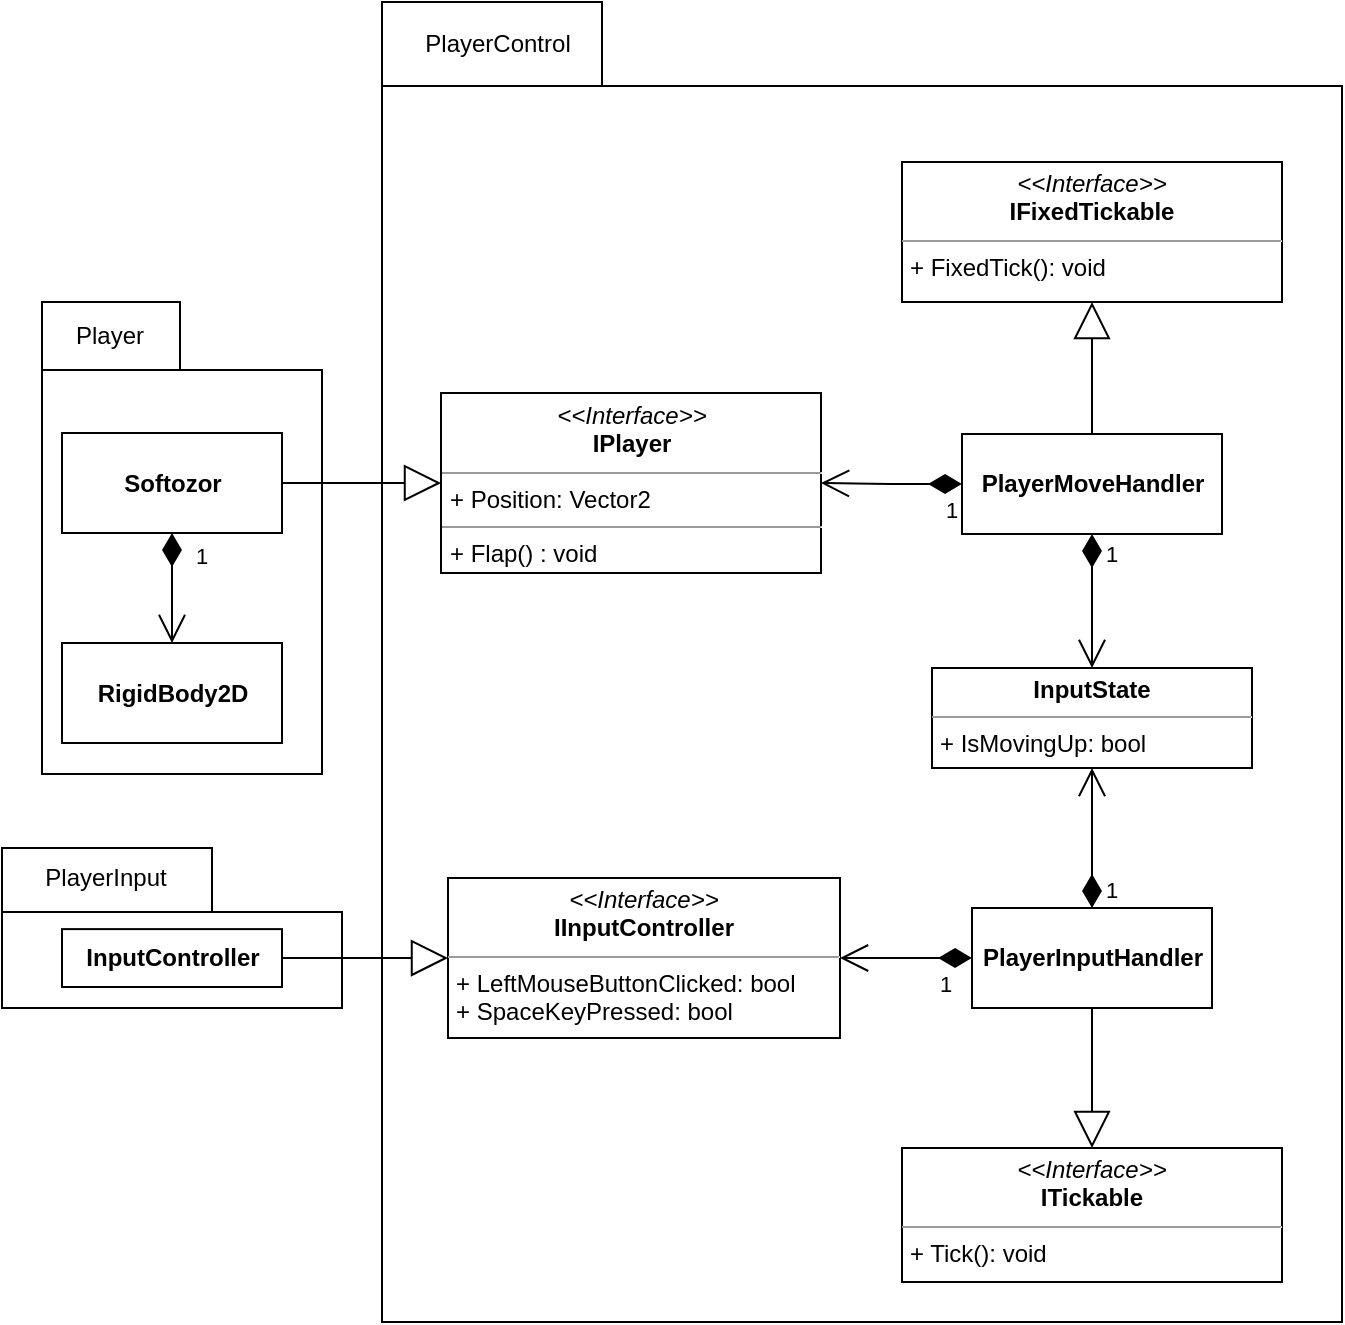 <mxfile version="11.0.6" type="github"><diagram id="5QWx70jjApaeoW6ejvCs" name="Page-1"><mxGraphModel dx="1127" dy="927" grid="0" gridSize="10" guides="1" tooltips="1" connect="1" arrows="1" fold="1" page="1" pageScale="1" pageWidth="850" pageHeight="1100" math="0" shadow="0"><root><mxCell id="0"/><mxCell id="1" parent="0"/><mxCell id="ToaXeqqIe8jcYbMbpF-4-21" value="" style="group" parent="1" vertex="1" connectable="0"><mxGeometry x="320" y="100" width="480" height="660" as="geometry"/></mxCell><mxCell id="ToaXeqqIe8jcYbMbpF-4-19" value="" style="shape=folder;fontStyle=1;spacingTop=10;tabWidth=110;tabHeight=42;tabPosition=left;html=1;" parent="ToaXeqqIe8jcYbMbpF-4-21" vertex="1"><mxGeometry width="480" height="660" as="geometry"/></mxCell><mxCell id="ToaXeqqIe8jcYbMbpF-4-20" value="PlayerControl" style="text;html=1;strokeColor=none;fillColor=none;align=center;verticalAlign=middle;whiteSpace=wrap;rounded=0;" parent="ToaXeqqIe8jcYbMbpF-4-21" vertex="1"><mxGeometry x="27.575" y="6" width="59.836" height="30" as="geometry"/></mxCell><mxCell id="ToaXeqqIe8jcYbMbpF-4-16" value="&lt;p style=&quot;margin: 0px ; margin-top: 4px ; text-align: center&quot;&gt;&lt;i&gt;&amp;lt;&amp;lt;Interface&amp;gt;&amp;gt;&lt;/i&gt;&lt;br&gt;&lt;b&gt;IInputController&lt;/b&gt;&lt;/p&gt;&lt;hr size=&quot;1&quot;&gt;&lt;p style=&quot;margin: 0px ; margin-left: 4px&quot;&gt;+ LeftMouseButtonClicked: bool&lt;br&gt;+ SpaceKeyPressed: bool&lt;/p&gt;" style="verticalAlign=top;align=left;overflow=fill;fontSize=12;fontFamily=Helvetica;html=1;" parent="ToaXeqqIe8jcYbMbpF-4-21" vertex="1"><mxGeometry x="33" y="438" width="196" height="80" as="geometry"/></mxCell><mxCell id="sqRLTa8gp-3EBymDpfs5-2" value="&lt;p style=&quot;margin: 0px ; margin-top: 4px ; text-align: center&quot;&gt;&lt;i&gt;&amp;lt;&amp;lt;Interface&amp;gt;&amp;gt;&lt;/i&gt;&lt;br&gt;&lt;b&gt;IPlayer&lt;/b&gt;&lt;/p&gt;&lt;hr size=&quot;1&quot;&gt;&lt;p style=&quot;margin: 0px ; margin-left: 4px&quot;&gt;+ Position: Vector2&lt;br&gt;&lt;/p&gt;&lt;hr size=&quot;1&quot;&gt;&lt;p style=&quot;margin: 0px ; margin-left: 4px&quot;&gt;+ Flap() : void&lt;br&gt;&lt;br&gt;&lt;/p&gt;" style="verticalAlign=top;align=left;overflow=fill;fontSize=12;fontFamily=Helvetica;html=1;" parent="ToaXeqqIe8jcYbMbpF-4-21" vertex="1"><mxGeometry x="29.5" y="195.5" width="190" height="90" as="geometry"/></mxCell><mxCell id="ToaXeqqIe8jcYbMbpF-4-5" value="&lt;b&gt;PlayerMoveHandler&lt;/b&gt;" style="html=1;" parent="1" vertex="1"><mxGeometry x="610" y="316" width="130" height="50" as="geometry"/></mxCell><mxCell id="ToaXeqqIe8jcYbMbpF-4-6" value="&lt;p style=&quot;margin: 0px ; margin-top: 4px ; text-align: center&quot;&gt;&lt;i&gt;&amp;lt;&amp;lt;Interface&amp;gt;&amp;gt;&lt;/i&gt;&lt;br&gt;&lt;b&gt;IFixedTickable&lt;/b&gt;&lt;/p&gt;&lt;hr size=&quot;1&quot;&gt;&lt;p style=&quot;margin: 0px ; margin-left: 4px&quot;&gt;&lt;/p&gt;&lt;p style=&quot;margin: 0px ; margin-left: 4px&quot;&gt;+ FixedTick(): void&lt;br&gt;&lt;br&gt;&lt;/p&gt;" style="verticalAlign=top;align=left;overflow=fill;fontSize=12;fontFamily=Helvetica;html=1;" parent="1" vertex="1"><mxGeometry x="580" y="180" width="190" height="70" as="geometry"/></mxCell><mxCell id="ToaXeqqIe8jcYbMbpF-4-7" value="" style="endArrow=block;endSize=16;endFill=0;html=1;entryX=0.5;entryY=1;entryDx=0;entryDy=0;" parent="1" source="ToaXeqqIe8jcYbMbpF-4-5" target="ToaXeqqIe8jcYbMbpF-4-6" edge="1"><mxGeometry width="160" relative="1" as="geometry"><mxPoint x="675" y="153" as="sourcePoint"/><mxPoint x="675" y="153" as="targetPoint"/></mxGeometry></mxCell><mxCell id="ToaXeqqIe8jcYbMbpF-4-8" value="1" style="endArrow=open;html=1;endSize=12;startArrow=diamondThin;startSize=14;startFill=1;edgeStyle=orthogonalEdgeStyle;align=left;verticalAlign=bottom;entryX=1;entryY=0.5;entryDx=0;entryDy=0;" parent="1" source="ToaXeqqIe8jcYbMbpF-4-5" target="sqRLTa8gp-3EBymDpfs5-2" edge="1"><mxGeometry x="-0.724" y="22" relative="1" as="geometry"><mxPoint x="60" y="338" as="sourcePoint"/><mxPoint x="540" y="339" as="targetPoint"/><mxPoint as="offset"/></mxGeometry></mxCell><mxCell id="ToaXeqqIe8jcYbMbpF-4-9" value="&lt;p style=&quot;margin: 0px ; margin-top: 4px ; text-align: center&quot;&gt;&lt;b&gt;InputState&lt;/b&gt;&lt;/p&gt;&lt;hr size=&quot;1&quot;&gt;&lt;p style=&quot;margin: 0px ; margin-left: 4px&quot;&gt;+ IsMovingUp: bool&lt;/p&gt;" style="verticalAlign=top;align=left;overflow=fill;fontSize=12;fontFamily=Helvetica;html=1;" parent="1" vertex="1"><mxGeometry x="595" y="433" width="160" height="50" as="geometry"/></mxCell><mxCell id="ToaXeqqIe8jcYbMbpF-4-10" value="1" style="endArrow=open;html=1;endSize=12;startArrow=diamondThin;startSize=14;startFill=1;edgeStyle=orthogonalEdgeStyle;align=left;verticalAlign=bottom;entryX=0.5;entryY=0;entryDx=0;entryDy=0;" parent="1" source="ToaXeqqIe8jcYbMbpF-4-5" target="ToaXeqqIe8jcYbMbpF-4-9" edge="1"><mxGeometry x="-0.432" y="5" relative="1" as="geometry"><mxPoint x="675" y="363" as="sourcePoint"/><mxPoint x="675" y="523" as="targetPoint"/><mxPoint as="offset"/></mxGeometry></mxCell><mxCell id="ToaXeqqIe8jcYbMbpF-4-11" value="&lt;b&gt;PlayerInputHandler&lt;/b&gt;" style="html=1;" parent="1" vertex="1"><mxGeometry x="615" y="553" width="120" height="50" as="geometry"/></mxCell><mxCell id="ToaXeqqIe8jcYbMbpF-4-12" value="&lt;p style=&quot;margin: 0px ; margin-top: 4px ; text-align: center&quot;&gt;&lt;i&gt;&amp;lt;&amp;lt;Interface&amp;gt;&amp;gt;&lt;/i&gt;&lt;br&gt;&lt;b&gt;ITickable&lt;/b&gt;&lt;/p&gt;&lt;hr size=&quot;1&quot;&gt;&lt;p style=&quot;margin: 0px ; margin-left: 4px&quot;&gt;&lt;/p&gt;&lt;p style=&quot;margin: 0px ; margin-left: 4px&quot;&gt;+ Tick(): void&lt;br&gt;&lt;br&gt;&lt;/p&gt;" style="verticalAlign=top;align=left;overflow=fill;fontSize=12;fontFamily=Helvetica;html=1;" parent="1" vertex="1"><mxGeometry x="580" y="673" width="190" height="67" as="geometry"/></mxCell><mxCell id="ToaXeqqIe8jcYbMbpF-4-13" value="" style="endArrow=block;endSize=16;endFill=0;html=1;entryX=0.5;entryY=0;entryDx=0;entryDy=0;" parent="1" source="ToaXeqqIe8jcYbMbpF-4-11" target="ToaXeqqIe8jcYbMbpF-4-12" edge="1"><mxGeometry width="160" relative="1" as="geometry"><mxPoint x="675" y="603" as="sourcePoint"/><mxPoint x="675" y="763" as="targetPoint"/></mxGeometry></mxCell><mxCell id="ToaXeqqIe8jcYbMbpF-4-14" value="1" style="endArrow=open;html=1;endSize=12;startArrow=diamondThin;startSize=14;startFill=1;edgeStyle=orthogonalEdgeStyle;align=left;verticalAlign=bottom;entryX=0.5;entryY=1;entryDx=0;entryDy=0;" parent="1" source="ToaXeqqIe8jcYbMbpF-4-11" target="ToaXeqqIe8jcYbMbpF-4-9" edge="1"><mxGeometry x="-1" y="-5" relative="1" as="geometry"><mxPoint x="675" y="393" as="sourcePoint"/><mxPoint x="675" y="393" as="targetPoint"/><mxPoint as="offset"/></mxGeometry></mxCell><mxCell id="ToaXeqqIe8jcYbMbpF-4-18" value="1" style="endArrow=open;html=1;endSize=12;startArrow=diamondThin;startSize=14;startFill=1;edgeStyle=orthogonalEdgeStyle;align=left;verticalAlign=bottom;entryX=1;entryY=0.5;entryDx=0;entryDy=0;" parent="1" source="ToaXeqqIe8jcYbMbpF-4-11" target="ToaXeqqIe8jcYbMbpF-4-16" edge="1"><mxGeometry x="-0.455" y="22" relative="1" as="geometry"><mxPoint x="735" y="578" as="sourcePoint"/><mxPoint x="790" y="540" as="targetPoint"/><mxPoint as="offset"/></mxGeometry></mxCell><mxCell id="ftJzbBy8Dw-CF54YHf7u-1" value="" style="group" parent="1" vertex="1" connectable="0"><mxGeometry x="130" y="523" width="170" height="110" as="geometry"/></mxCell><mxCell id="ToaXeqqIe8jcYbMbpF-4-26" value="" style="group" parent="ftJzbBy8Dw-CF54YHf7u-1" vertex="1" connectable="0"><mxGeometry width="170" height="110" as="geometry"/></mxCell><mxCell id="ToaXeqqIe8jcYbMbpF-4-24" value="" style="shape=folder;fontStyle=1;spacingTop=10;tabWidth=105;tabHeight=32;tabPosition=left;html=1;" parent="ToaXeqqIe8jcYbMbpF-4-26" vertex="1"><mxGeometry width="170" height="80" as="geometry"/></mxCell><mxCell id="ToaXeqqIe8jcYbMbpF-4-25" value="PlayerInput" style="text;html=1;strokeColor=none;fillColor=none;align=center;verticalAlign=middle;whiteSpace=wrap;rounded=0;" parent="ToaXeqqIe8jcYbMbpF-4-26" vertex="1"><mxGeometry x="39.087" y="11.66" width="25.5" height="7.029" as="geometry"/></mxCell><mxCell id="ToaXeqqIe8jcYbMbpF-4-15" value="&lt;b&gt;InputController&lt;/b&gt;" style="html=1;" parent="ToaXeqqIe8jcYbMbpF-4-26" vertex="1"><mxGeometry x="30" y="40.553" width="110" height="28.947" as="geometry"/></mxCell><mxCell id="ToaXeqqIe8jcYbMbpF-4-17" value="" style="endArrow=block;endSize=16;endFill=0;html=1;entryX=0;entryY=0.5;entryDx=0;entryDy=0;exitX=1;exitY=0.5;exitDx=0;exitDy=0;" parent="1" source="ToaXeqqIe8jcYbMbpF-4-15" target="ToaXeqqIe8jcYbMbpF-4-16" edge="1"><mxGeometry width="160" relative="1" as="geometry"><mxPoint x="930" y="578" as="sourcePoint"/><mxPoint x="1090" y="578" as="targetPoint"/></mxGeometry></mxCell><mxCell id="guIHTGHTD8iH0MlHNQ3N-3" value="" style="group" vertex="1" connectable="0" parent="1"><mxGeometry x="150" y="250" width="140" height="236" as="geometry"/></mxCell><mxCell id="guIHTGHTD8iH0MlHNQ3N-2" value="" style="group" vertex="1" connectable="0" parent="guIHTGHTD8iH0MlHNQ3N-3"><mxGeometry width="140" height="236" as="geometry"/></mxCell><mxCell id="ToaXeqqIe8jcYbMbpF-4-27" value="" style="shape=folder;fontStyle=1;spacingTop=10;tabWidth=69;tabHeight=34;tabPosition=left;html=1;" parent="guIHTGHTD8iH0MlHNQ3N-2" vertex="1"><mxGeometry width="140" height="236" as="geometry"/></mxCell><mxCell id="30jlNqiew2P9EfyA5AzQ-4" value="&lt;b&gt;Softozor&lt;/b&gt;" style="html=1;" parent="guIHTGHTD8iH0MlHNQ3N-2" vertex="1"><mxGeometry x="10" y="65.5" width="110" height="50" as="geometry"/></mxCell><mxCell id="30jlNqiew2P9EfyA5AzQ-6" value="&lt;b&gt;RigidBody2D&lt;/b&gt;" style="html=1;" parent="guIHTGHTD8iH0MlHNQ3N-2" vertex="1"><mxGeometry x="10" y="170.5" width="110" height="50" as="geometry"/></mxCell><mxCell id="30jlNqiew2P9EfyA5AzQ-9" value="1" style="endArrow=open;html=1;endSize=12;startArrow=diamondThin;startSize=14;startFill=1;edgeStyle=orthogonalEdgeStyle;align=left;verticalAlign=bottom;entryX=0.5;entryY=0;entryDx=0;entryDy=0;" parent="guIHTGHTD8iH0MlHNQ3N-2" source="30jlNqiew2P9EfyA5AzQ-4" target="30jlNqiew2P9EfyA5AzQ-6" edge="1"><mxGeometry x="-0.273" y="10" relative="1" as="geometry"><mxPoint x="120" y="-4.5" as="sourcePoint"/><mxPoint x="280" y="-4.5" as="targetPoint"/><mxPoint as="offset"/></mxGeometry></mxCell><mxCell id="ToaXeqqIe8jcYbMbpF-4-28" value="Player" style="text;html=1;strokeColor=none;fillColor=none;align=center;verticalAlign=middle;whiteSpace=wrap;rounded=0;" parent="guIHTGHTD8iH0MlHNQ3N-3" vertex="1"><mxGeometry x="20.65" y="4.869" width="26.277" height="25.189" as="geometry"/></mxCell><mxCell id="30jlNqiew2P9EfyA5AzQ-10" value="" style="endArrow=block;endSize=16;endFill=0;html=1;entryX=0;entryY=0.5;entryDx=0;entryDy=0;" parent="1" source="30jlNqiew2P9EfyA5AzQ-4" target="sqRLTa8gp-3EBymDpfs5-2" edge="1"><mxGeometry width="160" relative="1" as="geometry"><mxPoint x="170" y="363" as="sourcePoint"/><mxPoint x="350" y="339" as="targetPoint"/></mxGeometry></mxCell></root></mxGraphModel></diagram></mxfile>